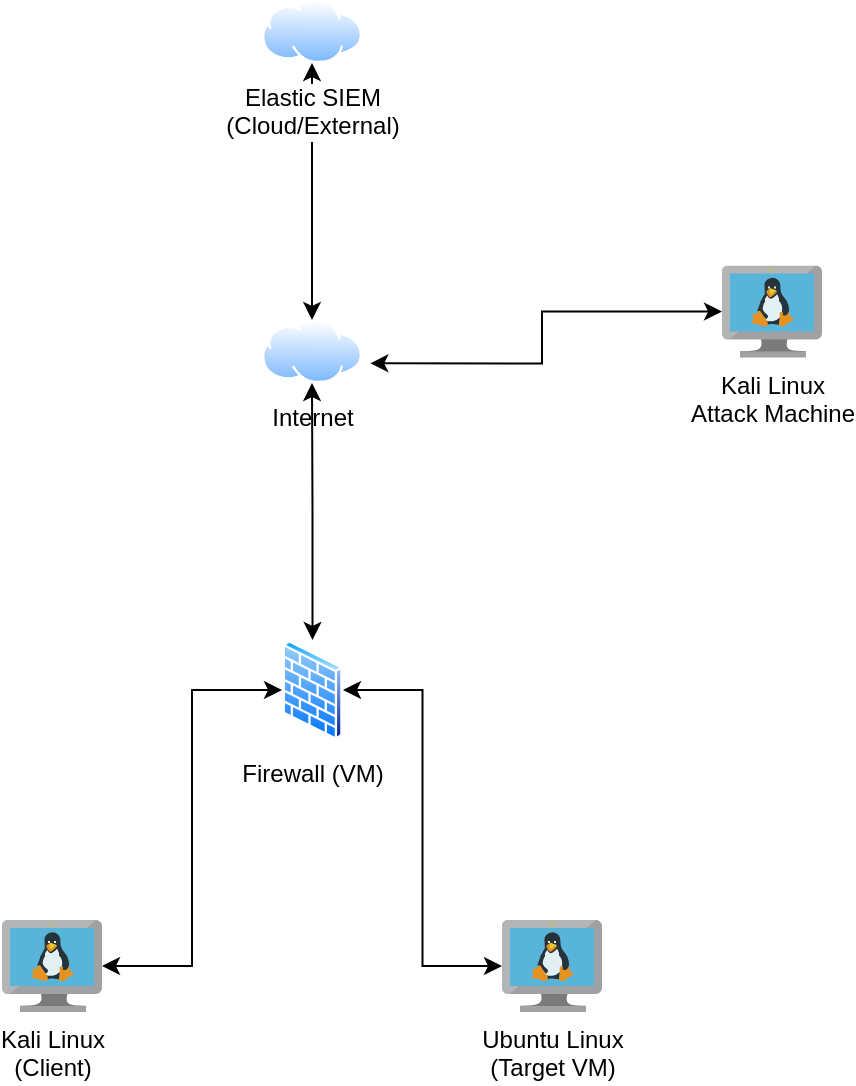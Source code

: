 <mxfile version="24.5.4" type="github">
  <diagram name="Page-1" id="5zFa-rp9YXZfW2WV5kVt">
    <mxGraphModel dx="1366" dy="743" grid="1" gridSize="10" guides="1" tooltips="1" connect="1" arrows="1" fold="1" page="1" pageScale="1" pageWidth="850" pageHeight="1100" math="0" shadow="0">
      <root>
        <mxCell id="0" />
        <mxCell id="1" parent="0" />
        <mxCell id="7dQJ7hk5pDLC5mAzFmtp-1" value="Internet" style="image;aspect=fixed;perimeter=ellipsePerimeter;html=1;align=center;shadow=0;dashed=0;spacingTop=3;image=img/lib/active_directory/internet_cloud.svg;" vertex="1" parent="1">
          <mxGeometry x="390" y="360" width="50" height="31.5" as="geometry" />
        </mxCell>
        <mxCell id="7dQJ7hk5pDLC5mAzFmtp-10" style="edgeStyle=orthogonalEdgeStyle;rounded=0;orthogonalLoop=1;jettySize=auto;html=1;startArrow=classic;startFill=1;" edge="1" parent="1" source="7dQJ7hk5pDLC5mAzFmtp-4" target="7dQJ7hk5pDLC5mAzFmtp-1">
          <mxGeometry relative="1" as="geometry" />
        </mxCell>
        <mxCell id="7dQJ7hk5pDLC5mAzFmtp-4" value="Firewall (VM)" style="image;aspect=fixed;perimeter=ellipsePerimeter;html=1;align=center;shadow=0;dashed=0;spacingTop=3;image=img/lib/active_directory/firewall.svg;" vertex="1" parent="1">
          <mxGeometry x="400" y="520" width="30.5" height="50" as="geometry" />
        </mxCell>
        <mxCell id="7dQJ7hk5pDLC5mAzFmtp-8" style="edgeStyle=orthogonalEdgeStyle;rounded=0;orthogonalLoop=1;jettySize=auto;html=1;entryX=0;entryY=0.5;entryDx=0;entryDy=0;startArrow=classic;startFill=1;" edge="1" parent="1" source="7dQJ7hk5pDLC5mAzFmtp-5" target="7dQJ7hk5pDLC5mAzFmtp-4">
          <mxGeometry relative="1" as="geometry" />
        </mxCell>
        <mxCell id="7dQJ7hk5pDLC5mAzFmtp-5" value="Kali Linux&lt;div&gt;(Client)&lt;/div&gt;" style="image;sketch=0;aspect=fixed;html=1;points=[];align=center;fontSize=12;image=img/lib/mscae/VM_Linux.svg;" vertex="1" parent="1">
          <mxGeometry x="260" y="660" width="50" height="46" as="geometry" />
        </mxCell>
        <mxCell id="7dQJ7hk5pDLC5mAzFmtp-9" style="edgeStyle=orthogonalEdgeStyle;rounded=0;orthogonalLoop=1;jettySize=auto;html=1;entryX=1;entryY=0.5;entryDx=0;entryDy=0;startArrow=classic;startFill=1;" edge="1" parent="1" source="7dQJ7hk5pDLC5mAzFmtp-6" target="7dQJ7hk5pDLC5mAzFmtp-4">
          <mxGeometry relative="1" as="geometry" />
        </mxCell>
        <mxCell id="7dQJ7hk5pDLC5mAzFmtp-6" value="Ubuntu Linux&lt;div&gt;(Target VM)&lt;/div&gt;" style="image;sketch=0;aspect=fixed;html=1;points=[];align=center;fontSize=12;image=img/lib/mscae/VM_Linux.svg;" vertex="1" parent="1">
          <mxGeometry x="510" y="660" width="50" height="46" as="geometry" />
        </mxCell>
        <mxCell id="7dQJ7hk5pDLC5mAzFmtp-7" value="Kali Linux&lt;div&gt;Attack Machine&lt;/div&gt;" style="image;sketch=0;aspect=fixed;html=1;points=[];align=center;fontSize=12;image=img/lib/mscae/VM_Linux.svg;" vertex="1" parent="1">
          <mxGeometry x="620" y="332.75" width="50" height="46" as="geometry" />
        </mxCell>
        <mxCell id="7dQJ7hk5pDLC5mAzFmtp-13" style="edgeStyle=orthogonalEdgeStyle;rounded=0;orthogonalLoop=1;jettySize=auto;html=1;entryX=0.5;entryY=0;entryDx=0;entryDy=0;startArrow=classic;startFill=1;" edge="1" parent="1" source="7dQJ7hk5pDLC5mAzFmtp-11" target="7dQJ7hk5pDLC5mAzFmtp-1">
          <mxGeometry relative="1" as="geometry" />
        </mxCell>
        <mxCell id="7dQJ7hk5pDLC5mAzFmtp-11" value="Elastic SIEM&lt;div&gt;(Cloud/External)&lt;/div&gt;" style="image;aspect=fixed;perimeter=ellipsePerimeter;html=1;align=center;shadow=0;dashed=0;spacingTop=3;image=img/lib/active_directory/internet_cloud.svg;" vertex="1" parent="1">
          <mxGeometry x="390" y="200" width="50" height="31.5" as="geometry" />
        </mxCell>
        <mxCell id="7dQJ7hk5pDLC5mAzFmtp-12" style="edgeStyle=orthogonalEdgeStyle;rounded=0;orthogonalLoop=1;jettySize=auto;html=1;entryX=1.083;entryY=0.688;entryDx=0;entryDy=0;entryPerimeter=0;startArrow=classic;startFill=1;" edge="1" parent="1" source="7dQJ7hk5pDLC5mAzFmtp-7" target="7dQJ7hk5pDLC5mAzFmtp-1">
          <mxGeometry relative="1" as="geometry" />
        </mxCell>
      </root>
    </mxGraphModel>
  </diagram>
</mxfile>
